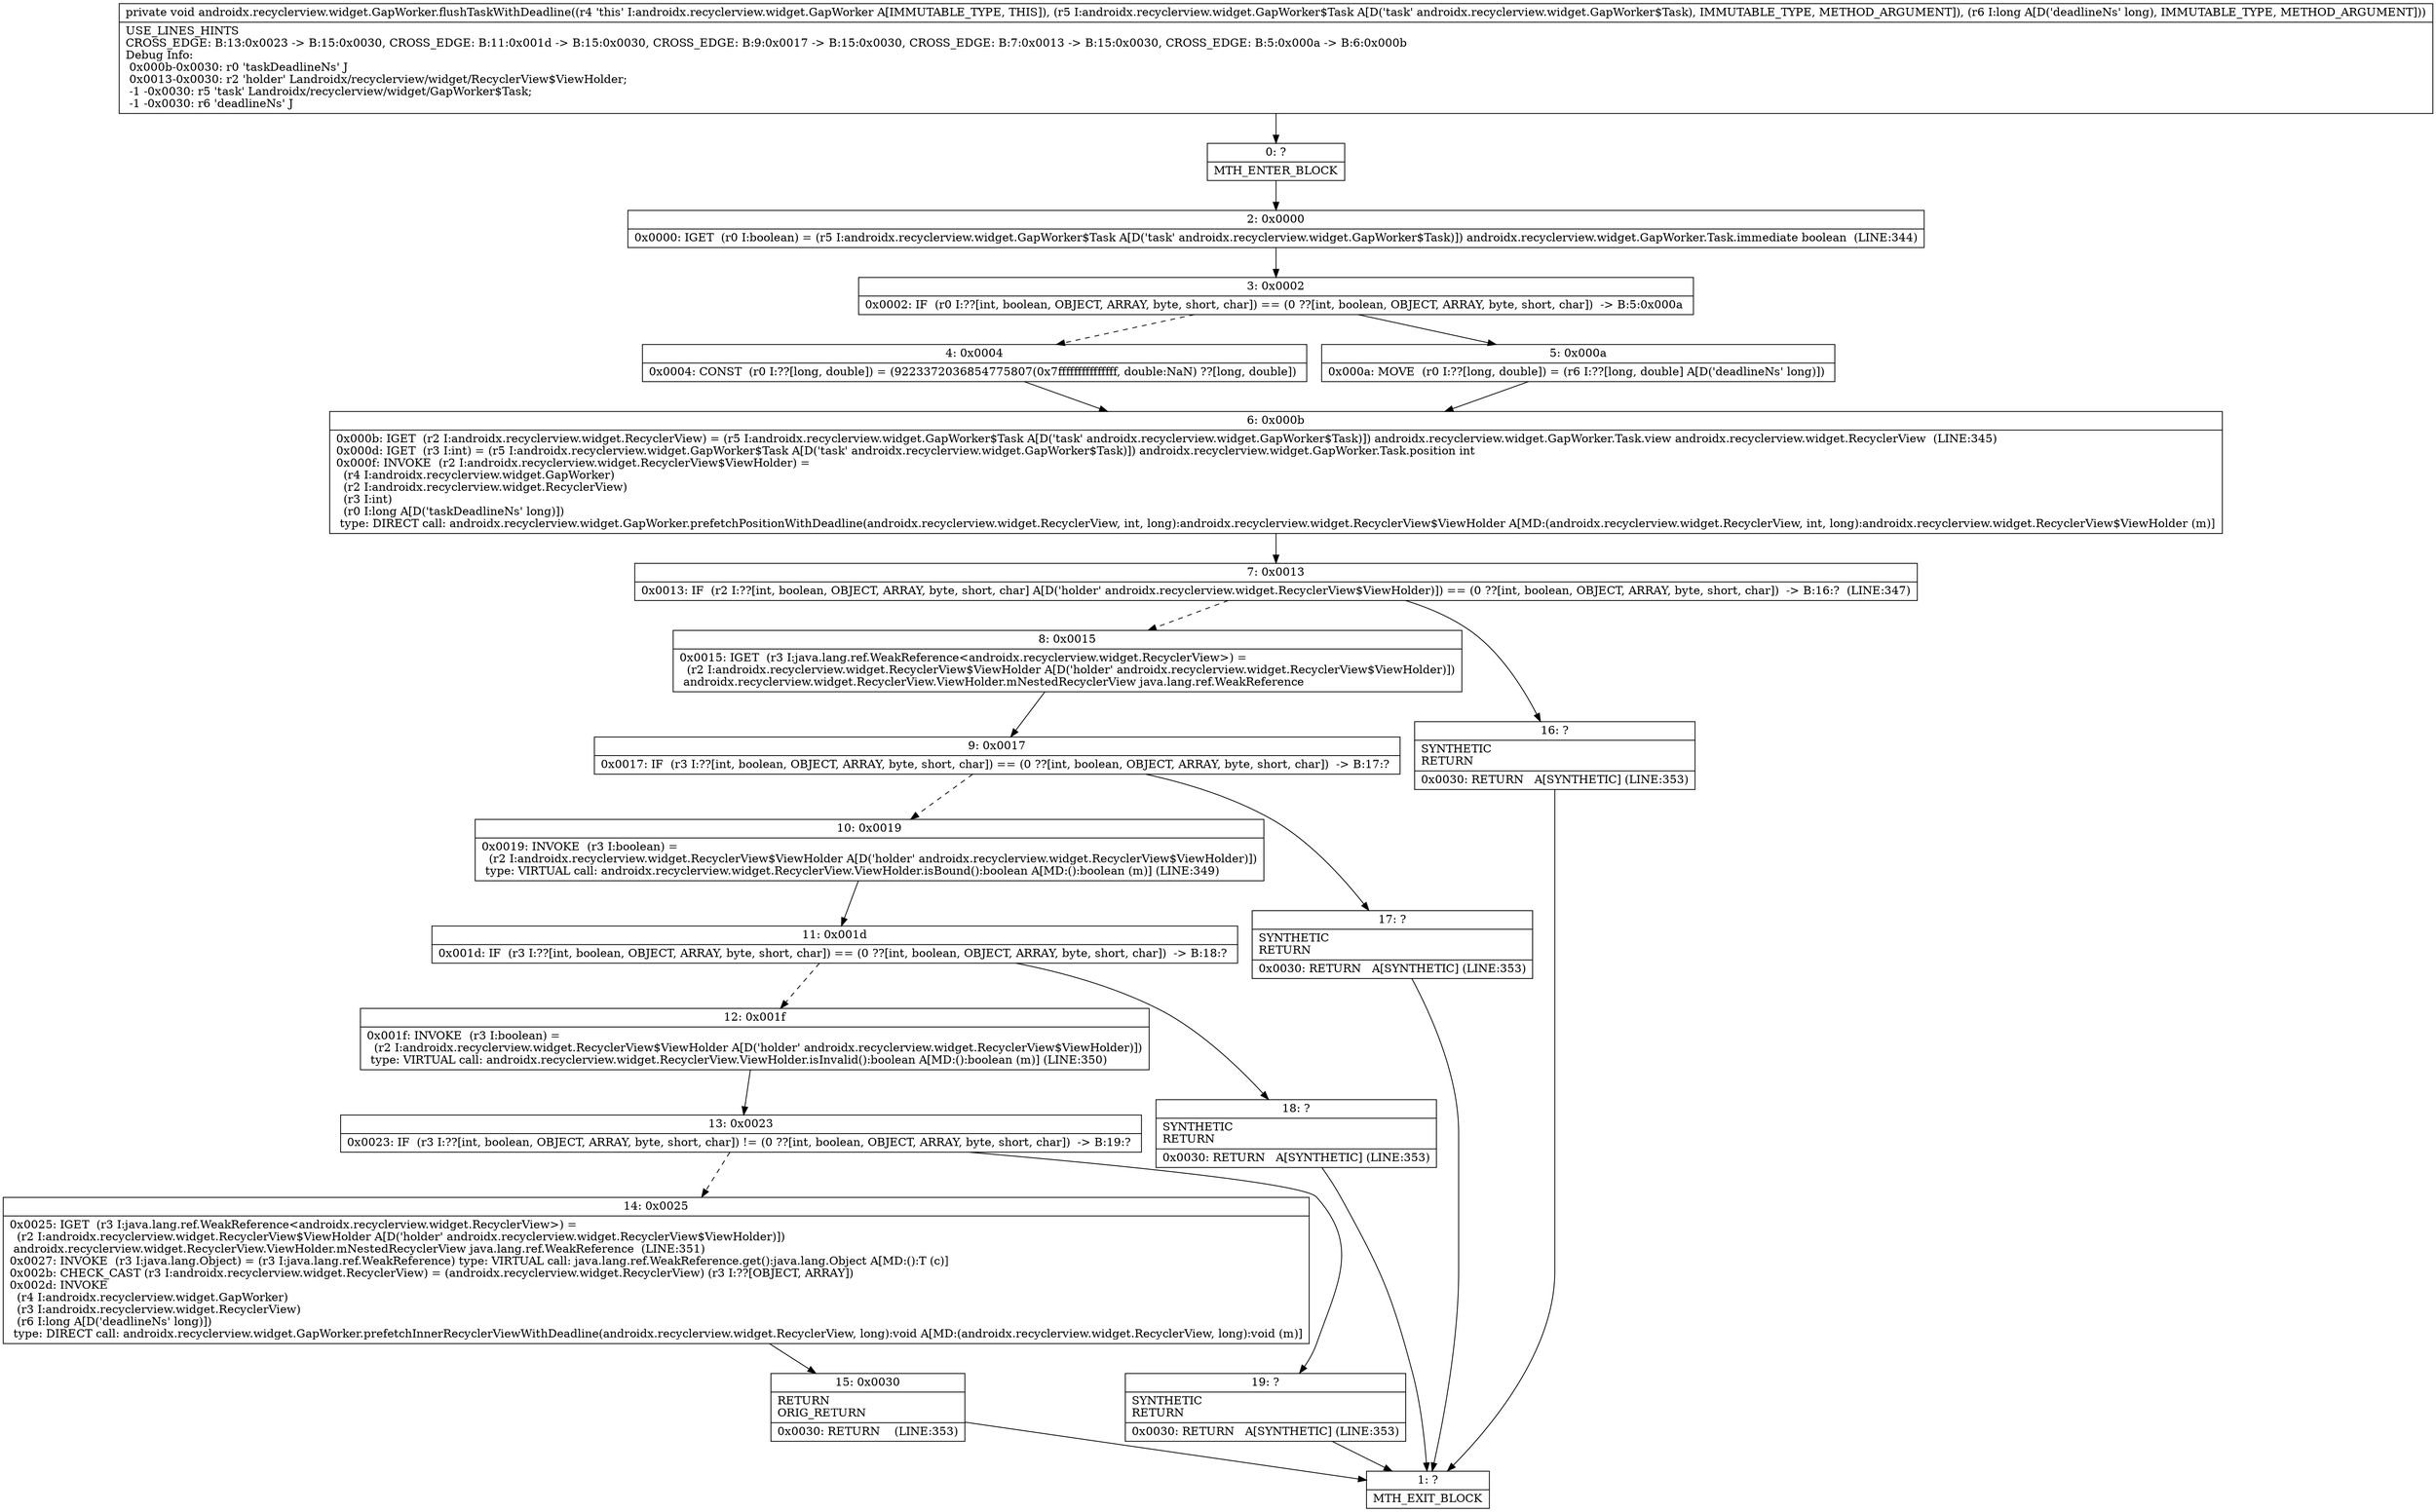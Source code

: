 digraph "CFG forandroidx.recyclerview.widget.GapWorker.flushTaskWithDeadline(Landroidx\/recyclerview\/widget\/GapWorker$Task;J)V" {
Node_0 [shape=record,label="{0\:\ ?|MTH_ENTER_BLOCK\l}"];
Node_2 [shape=record,label="{2\:\ 0x0000|0x0000: IGET  (r0 I:boolean) = (r5 I:androidx.recyclerview.widget.GapWorker$Task A[D('task' androidx.recyclerview.widget.GapWorker$Task)]) androidx.recyclerview.widget.GapWorker.Task.immediate boolean  (LINE:344)\l}"];
Node_3 [shape=record,label="{3\:\ 0x0002|0x0002: IF  (r0 I:??[int, boolean, OBJECT, ARRAY, byte, short, char]) == (0 ??[int, boolean, OBJECT, ARRAY, byte, short, char])  \-\> B:5:0x000a \l}"];
Node_4 [shape=record,label="{4\:\ 0x0004|0x0004: CONST  (r0 I:??[long, double]) = (9223372036854775807(0x7fffffffffffffff, double:NaN) ??[long, double]) \l}"];
Node_6 [shape=record,label="{6\:\ 0x000b|0x000b: IGET  (r2 I:androidx.recyclerview.widget.RecyclerView) = (r5 I:androidx.recyclerview.widget.GapWorker$Task A[D('task' androidx.recyclerview.widget.GapWorker$Task)]) androidx.recyclerview.widget.GapWorker.Task.view androidx.recyclerview.widget.RecyclerView  (LINE:345)\l0x000d: IGET  (r3 I:int) = (r5 I:androidx.recyclerview.widget.GapWorker$Task A[D('task' androidx.recyclerview.widget.GapWorker$Task)]) androidx.recyclerview.widget.GapWorker.Task.position int \l0x000f: INVOKE  (r2 I:androidx.recyclerview.widget.RecyclerView$ViewHolder) = \l  (r4 I:androidx.recyclerview.widget.GapWorker)\l  (r2 I:androidx.recyclerview.widget.RecyclerView)\l  (r3 I:int)\l  (r0 I:long A[D('taskDeadlineNs' long)])\l type: DIRECT call: androidx.recyclerview.widget.GapWorker.prefetchPositionWithDeadline(androidx.recyclerview.widget.RecyclerView, int, long):androidx.recyclerview.widget.RecyclerView$ViewHolder A[MD:(androidx.recyclerview.widget.RecyclerView, int, long):androidx.recyclerview.widget.RecyclerView$ViewHolder (m)]\l}"];
Node_7 [shape=record,label="{7\:\ 0x0013|0x0013: IF  (r2 I:??[int, boolean, OBJECT, ARRAY, byte, short, char] A[D('holder' androidx.recyclerview.widget.RecyclerView$ViewHolder)]) == (0 ??[int, boolean, OBJECT, ARRAY, byte, short, char])  \-\> B:16:?  (LINE:347)\l}"];
Node_8 [shape=record,label="{8\:\ 0x0015|0x0015: IGET  (r3 I:java.lang.ref.WeakReference\<androidx.recyclerview.widget.RecyclerView\>) = \l  (r2 I:androidx.recyclerview.widget.RecyclerView$ViewHolder A[D('holder' androidx.recyclerview.widget.RecyclerView$ViewHolder)])\l androidx.recyclerview.widget.RecyclerView.ViewHolder.mNestedRecyclerView java.lang.ref.WeakReference \l}"];
Node_9 [shape=record,label="{9\:\ 0x0017|0x0017: IF  (r3 I:??[int, boolean, OBJECT, ARRAY, byte, short, char]) == (0 ??[int, boolean, OBJECT, ARRAY, byte, short, char])  \-\> B:17:? \l}"];
Node_10 [shape=record,label="{10\:\ 0x0019|0x0019: INVOKE  (r3 I:boolean) = \l  (r2 I:androidx.recyclerview.widget.RecyclerView$ViewHolder A[D('holder' androidx.recyclerview.widget.RecyclerView$ViewHolder)])\l type: VIRTUAL call: androidx.recyclerview.widget.RecyclerView.ViewHolder.isBound():boolean A[MD:():boolean (m)] (LINE:349)\l}"];
Node_11 [shape=record,label="{11\:\ 0x001d|0x001d: IF  (r3 I:??[int, boolean, OBJECT, ARRAY, byte, short, char]) == (0 ??[int, boolean, OBJECT, ARRAY, byte, short, char])  \-\> B:18:? \l}"];
Node_12 [shape=record,label="{12\:\ 0x001f|0x001f: INVOKE  (r3 I:boolean) = \l  (r2 I:androidx.recyclerview.widget.RecyclerView$ViewHolder A[D('holder' androidx.recyclerview.widget.RecyclerView$ViewHolder)])\l type: VIRTUAL call: androidx.recyclerview.widget.RecyclerView.ViewHolder.isInvalid():boolean A[MD:():boolean (m)] (LINE:350)\l}"];
Node_13 [shape=record,label="{13\:\ 0x0023|0x0023: IF  (r3 I:??[int, boolean, OBJECT, ARRAY, byte, short, char]) != (0 ??[int, boolean, OBJECT, ARRAY, byte, short, char])  \-\> B:19:? \l}"];
Node_14 [shape=record,label="{14\:\ 0x0025|0x0025: IGET  (r3 I:java.lang.ref.WeakReference\<androidx.recyclerview.widget.RecyclerView\>) = \l  (r2 I:androidx.recyclerview.widget.RecyclerView$ViewHolder A[D('holder' androidx.recyclerview.widget.RecyclerView$ViewHolder)])\l androidx.recyclerview.widget.RecyclerView.ViewHolder.mNestedRecyclerView java.lang.ref.WeakReference  (LINE:351)\l0x0027: INVOKE  (r3 I:java.lang.Object) = (r3 I:java.lang.ref.WeakReference) type: VIRTUAL call: java.lang.ref.WeakReference.get():java.lang.Object A[MD:():T (c)]\l0x002b: CHECK_CAST (r3 I:androidx.recyclerview.widget.RecyclerView) = (androidx.recyclerview.widget.RecyclerView) (r3 I:??[OBJECT, ARRAY]) \l0x002d: INVOKE  \l  (r4 I:androidx.recyclerview.widget.GapWorker)\l  (r3 I:androidx.recyclerview.widget.RecyclerView)\l  (r6 I:long A[D('deadlineNs' long)])\l type: DIRECT call: androidx.recyclerview.widget.GapWorker.prefetchInnerRecyclerViewWithDeadline(androidx.recyclerview.widget.RecyclerView, long):void A[MD:(androidx.recyclerview.widget.RecyclerView, long):void (m)]\l}"];
Node_15 [shape=record,label="{15\:\ 0x0030|RETURN\lORIG_RETURN\l|0x0030: RETURN    (LINE:353)\l}"];
Node_1 [shape=record,label="{1\:\ ?|MTH_EXIT_BLOCK\l}"];
Node_19 [shape=record,label="{19\:\ ?|SYNTHETIC\lRETURN\l|0x0030: RETURN   A[SYNTHETIC] (LINE:353)\l}"];
Node_18 [shape=record,label="{18\:\ ?|SYNTHETIC\lRETURN\l|0x0030: RETURN   A[SYNTHETIC] (LINE:353)\l}"];
Node_17 [shape=record,label="{17\:\ ?|SYNTHETIC\lRETURN\l|0x0030: RETURN   A[SYNTHETIC] (LINE:353)\l}"];
Node_16 [shape=record,label="{16\:\ ?|SYNTHETIC\lRETURN\l|0x0030: RETURN   A[SYNTHETIC] (LINE:353)\l}"];
Node_5 [shape=record,label="{5\:\ 0x000a|0x000a: MOVE  (r0 I:??[long, double]) = (r6 I:??[long, double] A[D('deadlineNs' long)]) \l}"];
MethodNode[shape=record,label="{private void androidx.recyclerview.widget.GapWorker.flushTaskWithDeadline((r4 'this' I:androidx.recyclerview.widget.GapWorker A[IMMUTABLE_TYPE, THIS]), (r5 I:androidx.recyclerview.widget.GapWorker$Task A[D('task' androidx.recyclerview.widget.GapWorker$Task), IMMUTABLE_TYPE, METHOD_ARGUMENT]), (r6 I:long A[D('deadlineNs' long), IMMUTABLE_TYPE, METHOD_ARGUMENT]))  | USE_LINES_HINTS\lCROSS_EDGE: B:13:0x0023 \-\> B:15:0x0030, CROSS_EDGE: B:11:0x001d \-\> B:15:0x0030, CROSS_EDGE: B:9:0x0017 \-\> B:15:0x0030, CROSS_EDGE: B:7:0x0013 \-\> B:15:0x0030, CROSS_EDGE: B:5:0x000a \-\> B:6:0x000b\lDebug Info:\l  0x000b\-0x0030: r0 'taskDeadlineNs' J\l  0x0013\-0x0030: r2 'holder' Landroidx\/recyclerview\/widget\/RecyclerView$ViewHolder;\l  \-1 \-0x0030: r5 'task' Landroidx\/recyclerview\/widget\/GapWorker$Task;\l  \-1 \-0x0030: r6 'deadlineNs' J\l}"];
MethodNode -> Node_0;Node_0 -> Node_2;
Node_2 -> Node_3;
Node_3 -> Node_4[style=dashed];
Node_3 -> Node_5;
Node_4 -> Node_6;
Node_6 -> Node_7;
Node_7 -> Node_8[style=dashed];
Node_7 -> Node_16;
Node_8 -> Node_9;
Node_9 -> Node_10[style=dashed];
Node_9 -> Node_17;
Node_10 -> Node_11;
Node_11 -> Node_12[style=dashed];
Node_11 -> Node_18;
Node_12 -> Node_13;
Node_13 -> Node_14[style=dashed];
Node_13 -> Node_19;
Node_14 -> Node_15;
Node_15 -> Node_1;
Node_19 -> Node_1;
Node_18 -> Node_1;
Node_17 -> Node_1;
Node_16 -> Node_1;
Node_5 -> Node_6;
}


